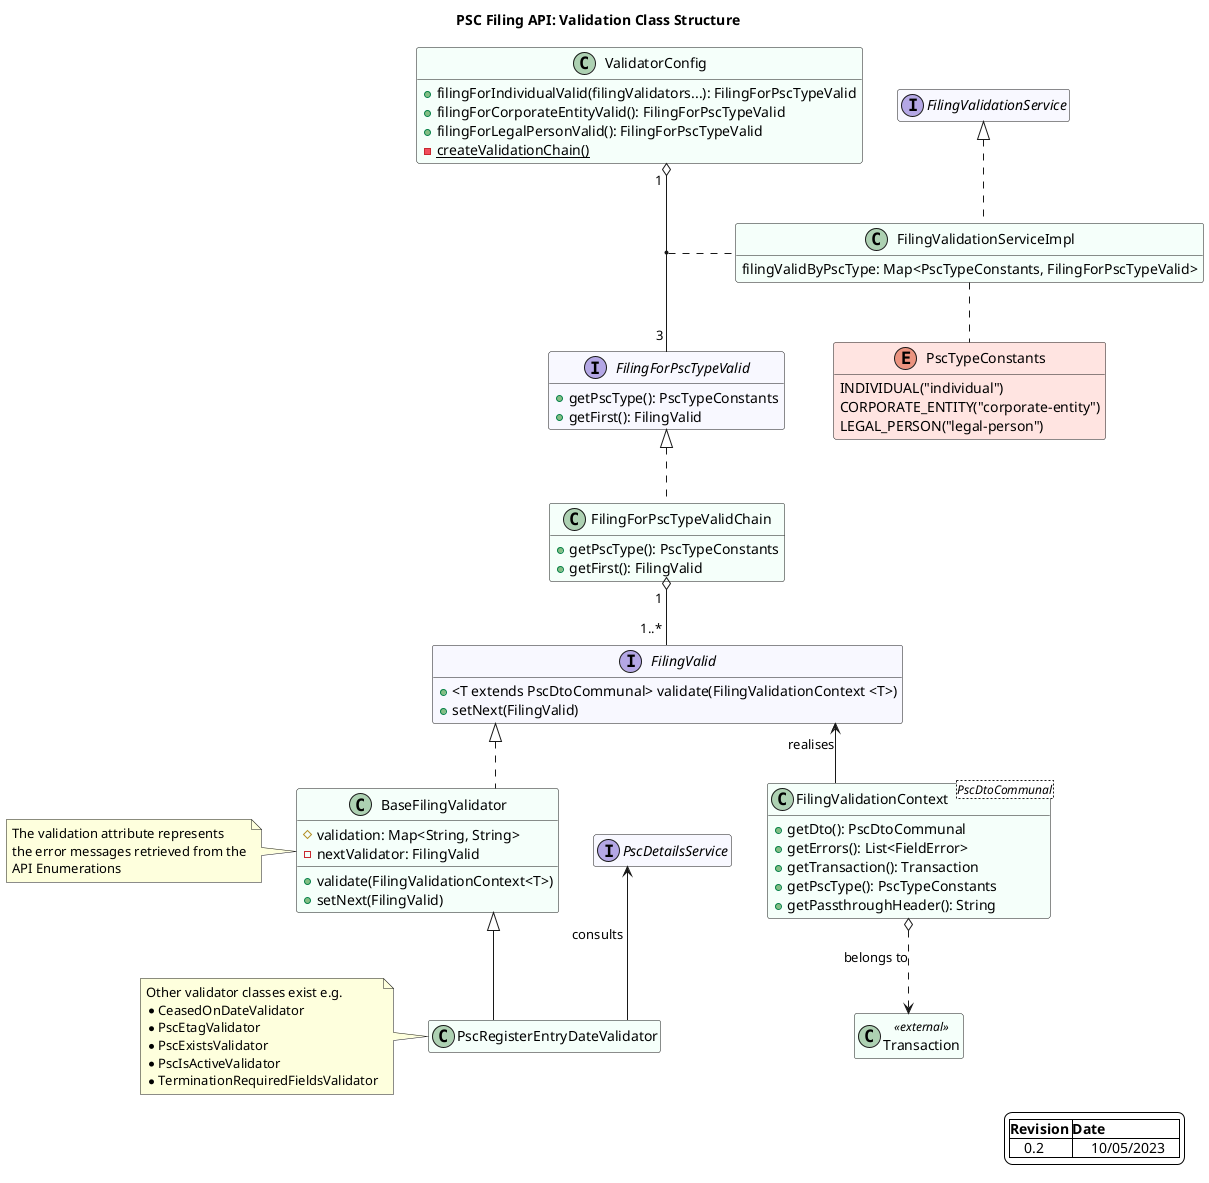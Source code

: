 @startuml

title PSC Filing API: Validation Class Structure
skinparam BackgroundColor White
skinparam PackageBackgroundColor White
skinparam ArrowPadding 2
skinparam linetype ortho
skinparam packageStyle frame
skinparam groupInheritance 2
'skinparam style strictuml
'for grouping package names
hide empty members
set separator none

legend right
|=Revision |=Date |
|    0.2    |     10/05/2023    |
end legend

skinparam class {
  BackgroundColor MintCream
}
    class Transaction <<external>>
    note as note1
     The validation attribute represents
     the error messages retrieved from the
     API Enumerations
    end note

        interface FilingValid #GhostWhite{
        +<T extends PscDtoCommunal> validate(FilingValidationContext <T>)
        +setNext(FilingValid)
    }

    interface FilingForPscTypeValid #GhostWhite{
        +getPscType(): PscTypeConstants
        +getFirst(): FilingValid
    }

    class BaseFilingValidator implements FilingValid {
        #validation: Map<String, String>
        -nextValidator: FilingValid
        +validate(FilingValidationContext<T>)
        +setNext(FilingValid)
    }
    note1 . BaseFilingValidator

    class FilingForPscTypeValidChain implements FilingForPscTypeValid {
        +getPscType(): PscTypeConstants
        +getFirst(): FilingValid
    }

    class FilingValidationContext <PscDtoCommunal> {
        +getDto(): PscDtoCommunal
        +getErrors(): List<FieldError>
        +getTransaction(): Transaction
        +getPscType(): PscTypeConstants
        +getPassthroughHeader(): String
    }

   class PscRegisterEntryDateValidator extends BaseFilingValidator

   note as note2
         Other validator classes exist e.g.
         *CeasedOnDateValidator
         *PscEtagValidator
         *PscExistsValidator
         *PscIsActiveValidator
         *TerminationRequiredFieldsValidator
   end note
   note2 - PscRegisterEntryDateValidator

   interface PscDetailsService #GhostWhite

   interface FilingValidationService #GhostWhite

    class FilingValidationServiceImpl implements FilingValidationService {
        filingValidByPscType: Map<PscTypeConstants, FilingForPscTypeValid>
    }

    enum PscTypeConstants #MistyRose {
        INDIVIDUAL("individual")
        CORPORATE_ENTITY("corporate-entity")
        LEGAL_PERSON("legal-person")
        }

    class ValidatorConfig {
        +filingForIndividualValid(filingValidators...): FilingForPscTypeValid
        +filingForCorporateEntityValid(): FilingForPscTypeValid
        +filingForLegalPersonValid(): FilingForPscTypeValid
        {static}-createValidationChain()
    }

    FilingValidationContext o..>Transaction: belongs to
    FilingValid <-- FilingValidationContext: "realises"
    ValidatorConfig "1  " o-- "3 "FilingForPscTypeValid
    FilingForPscTypeValidChain::getFirst "1 " o-- "1..* " FilingValid
    (FilingForPscTypeValid, ValidatorConfig)..FilingValidationServiceImpl
    FilingValidationServiceImpl .. PscTypeConstants
    PscDetailsService <-- PscRegisterEntryDateValidator:"consults "

@enduml